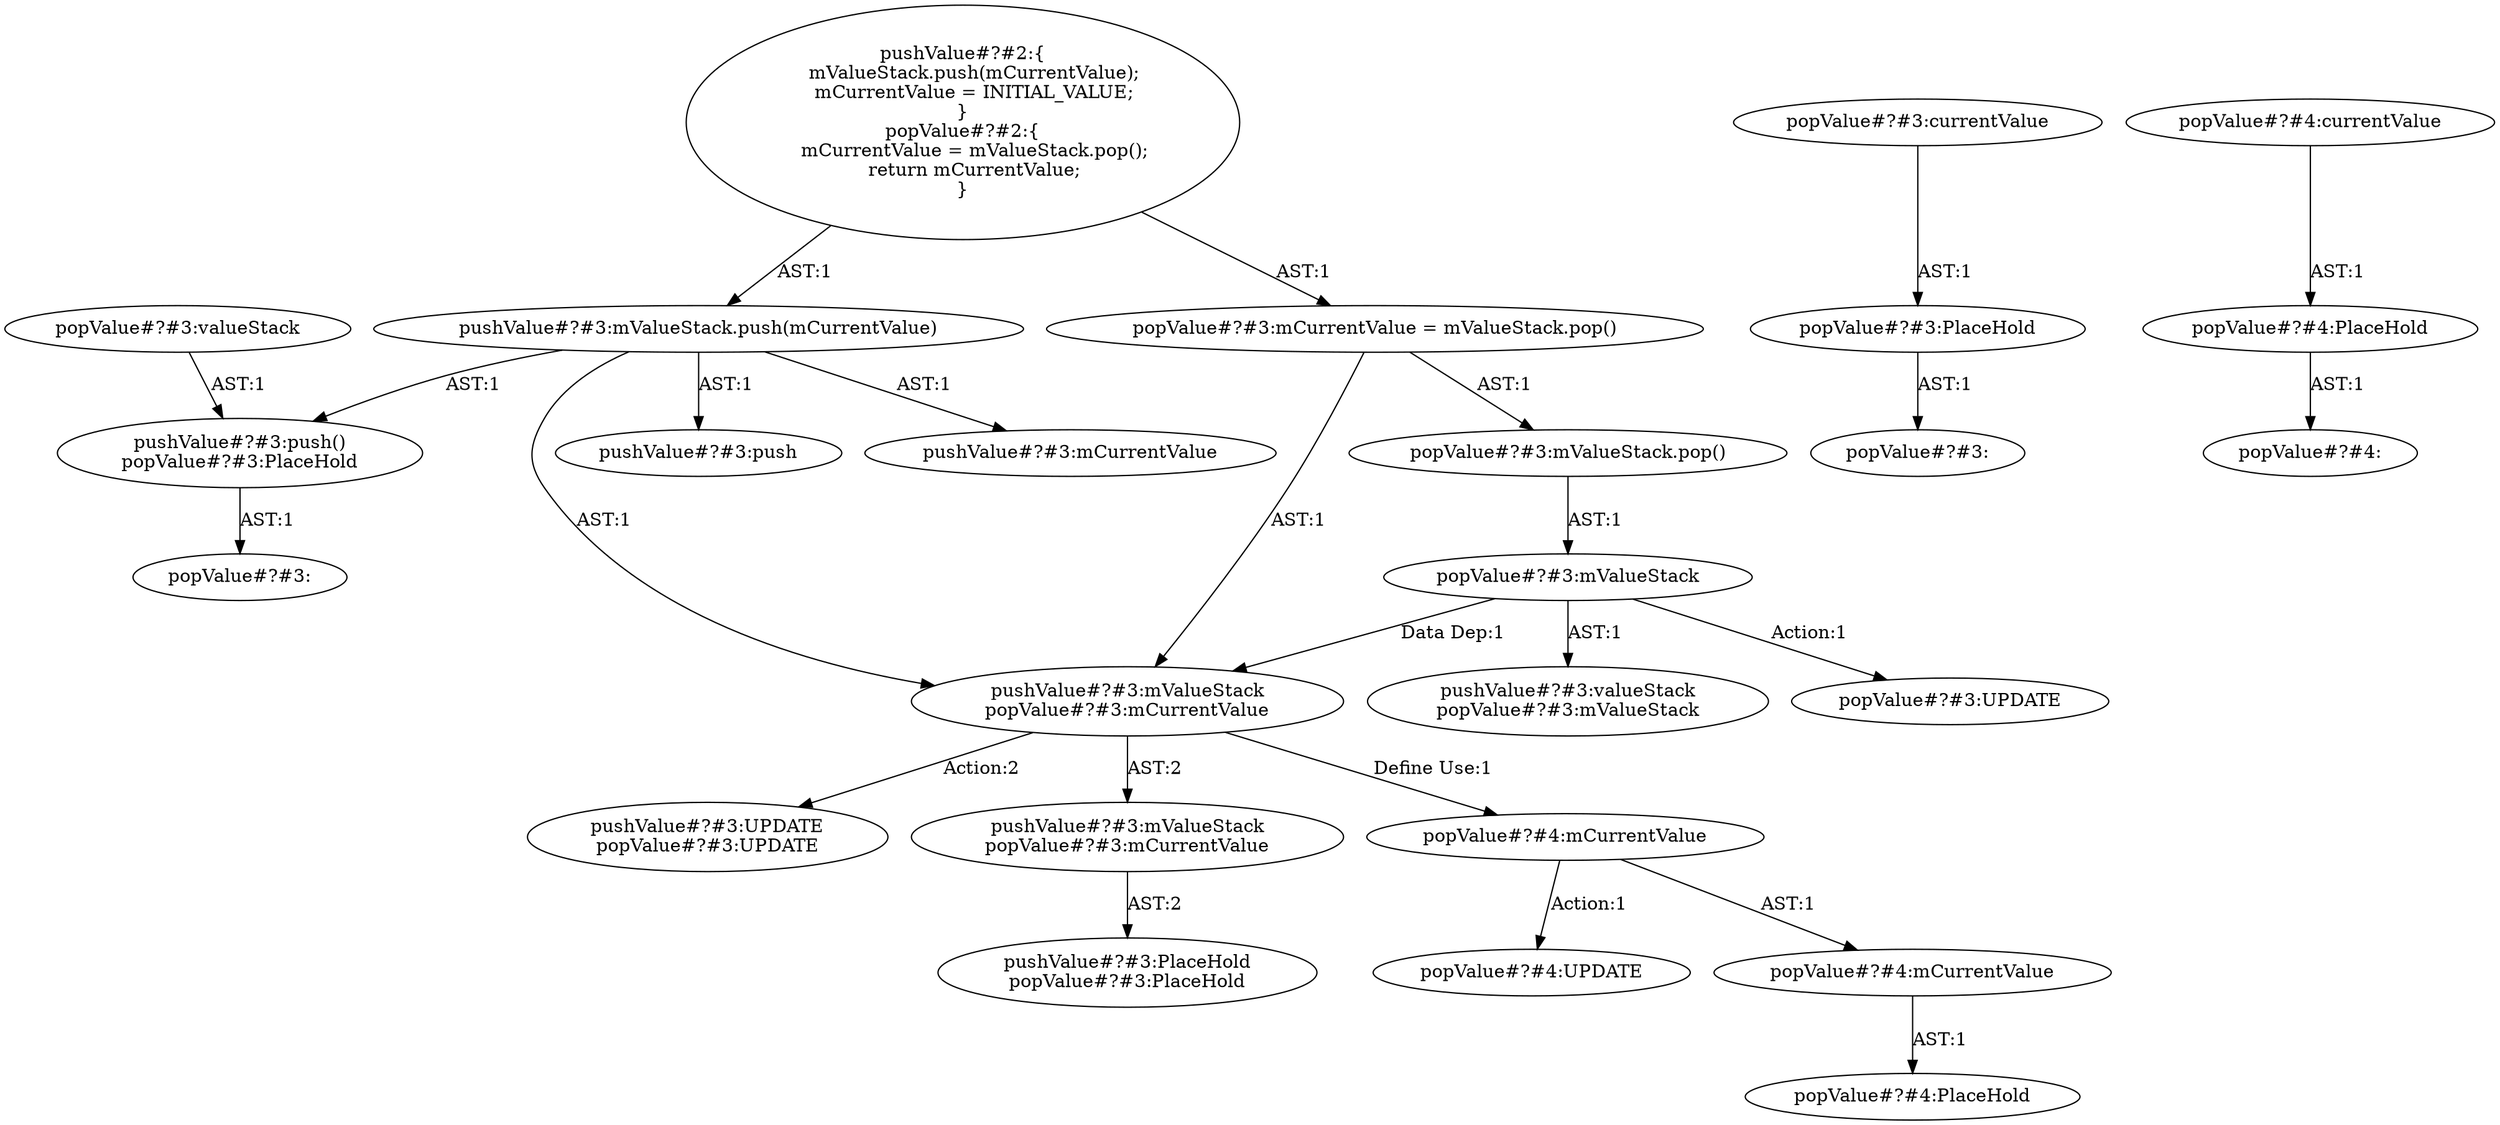 digraph "Pattern" {
0 [label="pushValue#?#3:UPDATE
popValue#?#3:UPDATE" shape=ellipse]
1 [label="pushValue#?#3:mValueStack
popValue#?#3:mCurrentValue" shape=ellipse]
2 [label="pushValue#?#3:mValueStack.push(mCurrentValue)" shape=ellipse]
3 [label="pushValue#?#2:\{
    mValueStack.push(mCurrentValue);
    mCurrentValue = INITIAL_VALUE;
\}
popValue#?#2:\{
    mCurrentValue = mValueStack.pop();
    return mCurrentValue;
\}" shape=ellipse]
4 [label="pushValue#?#3:push" shape=ellipse]
5 [label="pushValue#?#3:push()
popValue#?#3:PlaceHold" shape=ellipse]
6 [label="pushValue#?#3:mCurrentValue" shape=ellipse]
7 [label="pushValue#?#3:mValueStack
popValue#?#3:mCurrentValue" shape=ellipse]
8 [label="pushValue#?#3:PlaceHold
popValue#?#3:PlaceHold" shape=ellipse]
9 [label="pushValue#?#3:valueStack
popValue#?#3:mValueStack" shape=ellipse]
10 [label="popValue#?#3:mValueStack" shape=ellipse]
11 [label="popValue#?#3:mValueStack.pop()" shape=ellipse]
12 [label="popValue#?#3:UPDATE" shape=ellipse]
13 [label="popValue#?#3:" shape=ellipse]
14 [label="popValue#?#3:" shape=ellipse]
15 [label="popValue#?#4:mCurrentValue" shape=ellipse]
16 [label="popValue#?#4:" shape=ellipse]
17 [label="popValue#?#4:UPDATE" shape=ellipse]
18 [label="popValue#?#3:mCurrentValue = mValueStack.pop()" shape=ellipse]
19 [label="popValue#?#4:mCurrentValue" shape=ellipse]
20 [label="popValue#?#3:PlaceHold" shape=ellipse]
21 [label="popValue#?#4:PlaceHold" shape=ellipse]
22 [label="popValue#?#4:PlaceHold" shape=ellipse]
23 [label="popValue#?#3:valueStack" shape=ellipse]
24 [label="popValue#?#3:currentValue" shape=ellipse]
25 [label="popValue#?#4:currentValue" shape=ellipse]
1 -> 0 [label="Action:2"];
1 -> 7 [label="AST:2"];
1 -> 15 [label="Define Use:1"];
2 -> 1 [label="AST:1"];
2 -> 4 [label="AST:1"];
2 -> 5 [label="AST:1"];
2 -> 6 [label="AST:1"];
3 -> 2 [label="AST:1"];
3 -> 18 [label="AST:1"];
5 -> 13 [label="AST:1"];
7 -> 8 [label="AST:2"];
10 -> 9 [label="AST:1"];
10 -> 1 [label="Data Dep:1"];
10 -> 12 [label="Action:1"];
11 -> 10 [label="AST:1"];
15 -> 19 [label="AST:1"];
15 -> 17 [label="Action:1"];
18 -> 11 [label="AST:1"];
18 -> 1 [label="AST:1"];
19 -> 22 [label="AST:1"];
20 -> 14 [label="AST:1"];
21 -> 16 [label="AST:1"];
23 -> 5 [label="AST:1"];
24 -> 20 [label="AST:1"];
25 -> 21 [label="AST:1"];
}